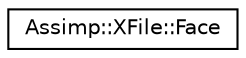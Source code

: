 digraph "Graphical Class Hierarchy"
{
  edge [fontname="Helvetica",fontsize="10",labelfontname="Helvetica",labelfontsize="10"];
  node [fontname="Helvetica",fontsize="10",shape=record];
  rankdir="LR";
  Node1 [label="Assimp::XFile::Face",height=0.2,width=0.4,color="black", fillcolor="white", style="filled",URL="$struct_assimp_1_1_x_file_1_1_face.html"];
}
